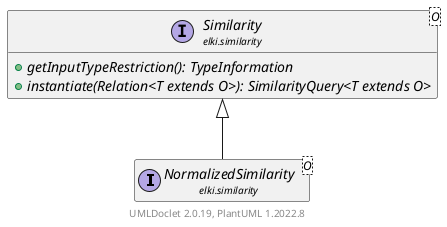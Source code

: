 @startuml
    remove .*\.(Instance|Par|Parameterizer|Factory)$
    set namespaceSeparator none
    hide empty fields
    hide empty methods

    interface "<size:14>NormalizedSimilarity\n<size:10>elki.similarity" as elki.similarity.NormalizedSimilarity<O> [[NormalizedSimilarity.html]]

    interface "<size:14>Similarity\n<size:10>elki.similarity" as elki.similarity.Similarity<O> [[Similarity.html]] {
        {abstract} +getInputTypeRestriction(): TypeInformation
        {abstract} +instantiate(Relation<T extends O>): SimilarityQuery<T extends O>
    }

    elki.similarity.Similarity <|-- elki.similarity.NormalizedSimilarity

    center footer UMLDoclet 2.0.19, PlantUML 1.2022.8
@enduml
